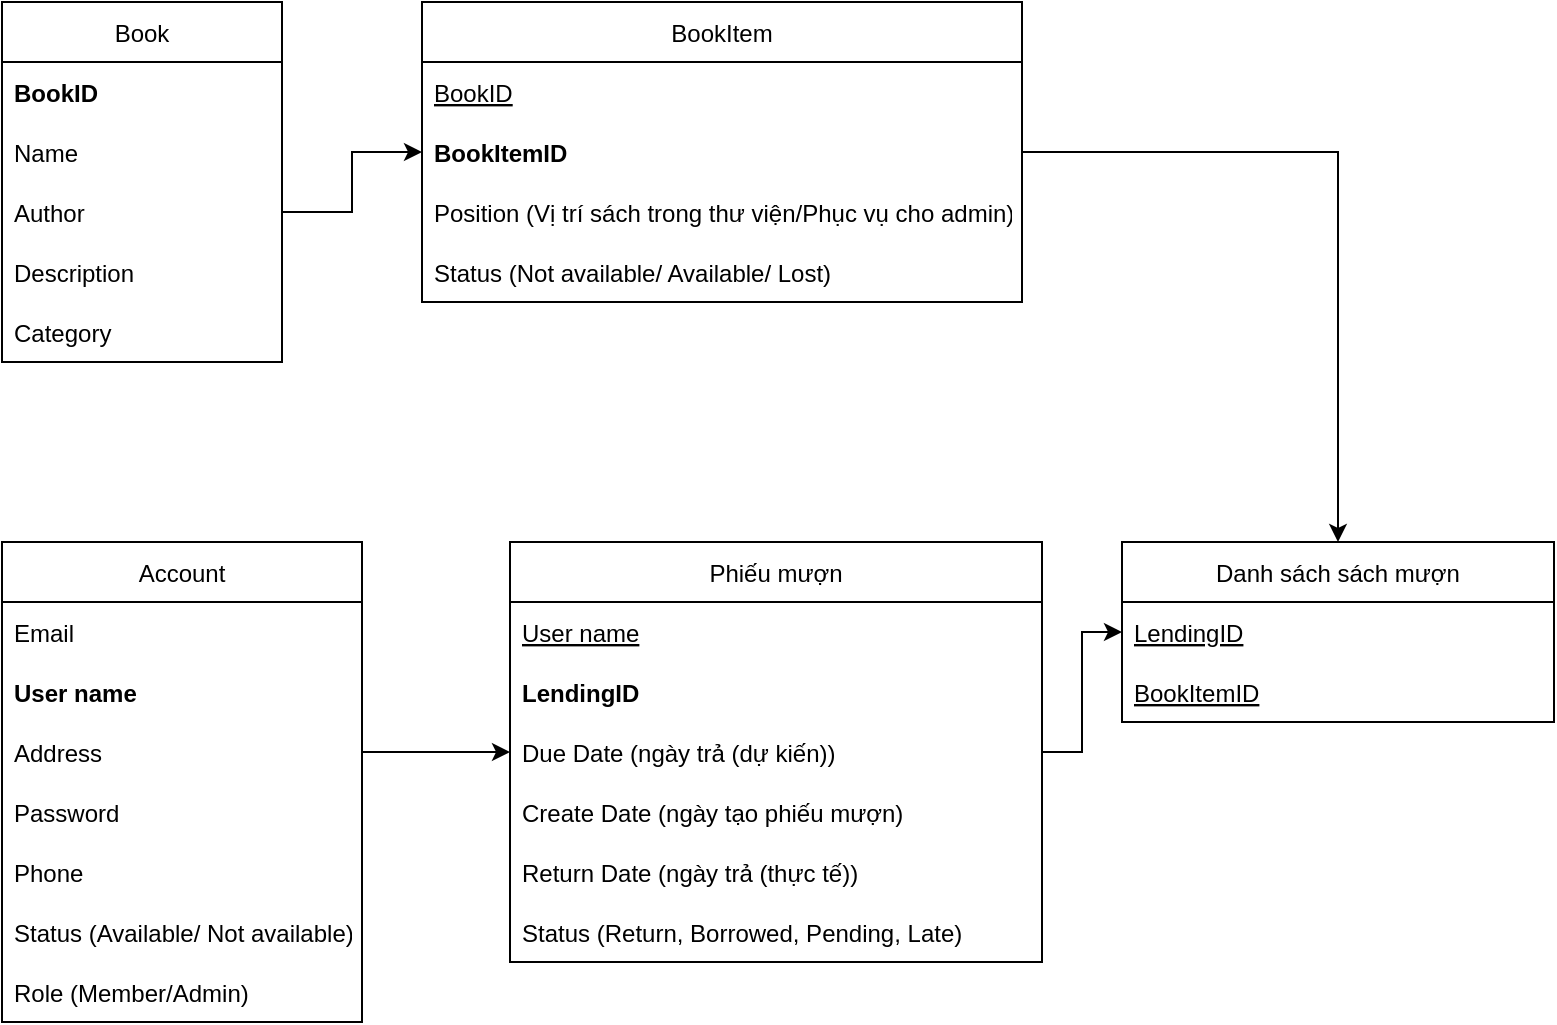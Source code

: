 <mxfile version="16.5.1" type="device" pages="2"><diagram id="zMWxypA3gCwiK3by62gy" name="Trang-1"><mxGraphModel dx="946" dy="596" grid="1" gridSize="10" guides="1" tooltips="1" connect="1" arrows="1" fold="1" page="1" pageScale="1" pageWidth="827" pageHeight="1169" math="0" shadow="0"><root><mxCell id="0"/><mxCell id="1" parent="0"/><mxCell id="9sSzbKdwNSKsp9DKQHF--1" value="Book" style="swimlane;fontStyle=0;childLayout=stackLayout;horizontal=1;startSize=30;horizontalStack=0;resizeParent=1;resizeParentMax=0;resizeLast=0;collapsible=1;marginBottom=0;" vertex="1" parent="1"><mxGeometry x="20" y="40" width="140" height="180" as="geometry"/></mxCell><mxCell id="9sSzbKdwNSKsp9DKQHF--2" value="BookID" style="text;strokeColor=none;fillColor=none;align=left;verticalAlign=middle;spacingLeft=4;spacingRight=4;overflow=hidden;points=[[0,0.5],[1,0.5]];portConstraint=eastwest;rotatable=0;fontStyle=1" vertex="1" parent="9sSzbKdwNSKsp9DKQHF--1"><mxGeometry y="30" width="140" height="30" as="geometry"/></mxCell><mxCell id="9sSzbKdwNSKsp9DKQHF--3" value="Name" style="text;strokeColor=none;fillColor=none;align=left;verticalAlign=middle;spacingLeft=4;spacingRight=4;overflow=hidden;points=[[0,0.5],[1,0.5]];portConstraint=eastwest;rotatable=0;" vertex="1" parent="9sSzbKdwNSKsp9DKQHF--1"><mxGeometry y="60" width="140" height="30" as="geometry"/></mxCell><mxCell id="9sSzbKdwNSKsp9DKQHF--6" value="Author" style="text;strokeColor=none;fillColor=none;align=left;verticalAlign=middle;spacingLeft=4;spacingRight=4;overflow=hidden;points=[[0,0.5],[1,0.5]];portConstraint=eastwest;rotatable=0;" vertex="1" parent="9sSzbKdwNSKsp9DKQHF--1"><mxGeometry y="90" width="140" height="30" as="geometry"/></mxCell><mxCell id="9sSzbKdwNSKsp9DKQHF--5" value="Description" style="text;strokeColor=none;fillColor=none;align=left;verticalAlign=middle;spacingLeft=4;spacingRight=4;overflow=hidden;points=[[0,0.5],[1,0.5]];portConstraint=eastwest;rotatable=0;" vertex="1" parent="9sSzbKdwNSKsp9DKQHF--1"><mxGeometry y="120" width="140" height="30" as="geometry"/></mxCell><mxCell id="9sSzbKdwNSKsp9DKQHF--4" value="Category" style="text;strokeColor=none;fillColor=none;align=left;verticalAlign=middle;spacingLeft=4;spacingRight=4;overflow=hidden;points=[[0,0.5],[1,0.5]];portConstraint=eastwest;rotatable=0;" vertex="1" parent="9sSzbKdwNSKsp9DKQHF--1"><mxGeometry y="150" width="140" height="30" as="geometry"/></mxCell><mxCell id="9sSzbKdwNSKsp9DKQHF--8" value="BookItem" style="swimlane;fontStyle=0;childLayout=stackLayout;horizontal=1;startSize=30;horizontalStack=0;resizeParent=1;resizeParentMax=0;resizeLast=0;collapsible=1;marginBottom=0;" vertex="1" parent="1"><mxGeometry x="230" y="40" width="300" height="150" as="geometry"/></mxCell><mxCell id="9sSzbKdwNSKsp9DKQHF--9" value="BookID" style="text;strokeColor=none;fillColor=none;align=left;verticalAlign=middle;spacingLeft=4;spacingRight=4;overflow=hidden;points=[[0,0.5],[1,0.5]];portConstraint=eastwest;rotatable=0;fontStyle=4" vertex="1" parent="9sSzbKdwNSKsp9DKQHF--8"><mxGeometry y="30" width="300" height="30" as="geometry"/></mxCell><mxCell id="9sSzbKdwNSKsp9DKQHF--10" value="BookItemID" style="text;strokeColor=none;fillColor=none;align=left;verticalAlign=middle;spacingLeft=4;spacingRight=4;overflow=hidden;points=[[0,0.5],[1,0.5]];portConstraint=eastwest;rotatable=0;fontStyle=1" vertex="1" parent="9sSzbKdwNSKsp9DKQHF--8"><mxGeometry y="60" width="300" height="30" as="geometry"/></mxCell><mxCell id="9sSzbKdwNSKsp9DKQHF--16" value="Position (Vị trí sách trong thư viện/Phục vụ cho admin)" style="text;strokeColor=none;fillColor=none;align=left;verticalAlign=middle;spacingLeft=4;spacingRight=4;overflow=hidden;points=[[0,0.5],[1,0.5]];portConstraint=eastwest;rotatable=0;" vertex="1" parent="9sSzbKdwNSKsp9DKQHF--8"><mxGeometry y="90" width="300" height="30" as="geometry"/></mxCell><mxCell id="9sSzbKdwNSKsp9DKQHF--15" value="Status (Not available/ Available/ Lost)" style="text;strokeColor=none;fillColor=none;align=left;verticalAlign=middle;spacingLeft=4;spacingRight=4;overflow=hidden;points=[[0,0.5],[1,0.5]];portConstraint=eastwest;rotatable=0;" vertex="1" parent="9sSzbKdwNSKsp9DKQHF--8"><mxGeometry y="120" width="300" height="30" as="geometry"/></mxCell><mxCell id="9sSzbKdwNSKsp9DKQHF--17" value="Account" style="swimlane;fontStyle=0;childLayout=stackLayout;horizontal=1;startSize=30;horizontalStack=0;resizeParent=1;resizeParentMax=0;resizeLast=0;collapsible=1;marginBottom=0;" vertex="1" parent="1"><mxGeometry x="20" y="310" width="180" height="240" as="geometry"/></mxCell><mxCell id="9sSzbKdwNSKsp9DKQHF--21" value="Email" style="text;strokeColor=none;fillColor=none;align=left;verticalAlign=middle;spacingLeft=4;spacingRight=4;overflow=hidden;points=[[0,0.5],[1,0.5]];portConstraint=eastwest;rotatable=0;" vertex="1" parent="9sSzbKdwNSKsp9DKQHF--17"><mxGeometry y="30" width="180" height="30" as="geometry"/></mxCell><mxCell id="9sSzbKdwNSKsp9DKQHF--61" value="User name" style="text;strokeColor=none;fillColor=none;align=left;verticalAlign=middle;spacingLeft=4;spacingRight=4;overflow=hidden;points=[[0,0.5],[1,0.5]];portConstraint=eastwest;rotatable=0;fontStyle=1" vertex="1" parent="9sSzbKdwNSKsp9DKQHF--17"><mxGeometry y="60" width="180" height="30" as="geometry"/></mxCell><mxCell id="9sSzbKdwNSKsp9DKQHF--20" value="Address" style="text;strokeColor=none;fillColor=none;align=left;verticalAlign=middle;spacingLeft=4;spacingRight=4;overflow=hidden;points=[[0,0.5],[1,0.5]];portConstraint=eastwest;rotatable=0;" vertex="1" parent="9sSzbKdwNSKsp9DKQHF--17"><mxGeometry y="90" width="180" height="30" as="geometry"/></mxCell><mxCell id="9sSzbKdwNSKsp9DKQHF--19" value="Password" style="text;strokeColor=none;fillColor=none;align=left;verticalAlign=middle;spacingLeft=4;spacingRight=4;overflow=hidden;points=[[0,0.5],[1,0.5]];portConstraint=eastwest;rotatable=0;" vertex="1" parent="9sSzbKdwNSKsp9DKQHF--17"><mxGeometry y="120" width="180" height="30" as="geometry"/></mxCell><mxCell id="9sSzbKdwNSKsp9DKQHF--22" value="Phone" style="text;strokeColor=none;fillColor=none;align=left;verticalAlign=middle;spacingLeft=4;spacingRight=4;overflow=hidden;points=[[0,0.5],[1,0.5]];portConstraint=eastwest;rotatable=0;" vertex="1" parent="9sSzbKdwNSKsp9DKQHF--17"><mxGeometry y="150" width="180" height="30" as="geometry"/></mxCell><mxCell id="9sSzbKdwNSKsp9DKQHF--63" value="Status (Available/ Not available)" style="text;strokeColor=none;fillColor=none;align=left;verticalAlign=middle;spacingLeft=4;spacingRight=4;overflow=hidden;points=[[0,0.5],[1,0.5]];portConstraint=eastwest;rotatable=0;" vertex="1" parent="9sSzbKdwNSKsp9DKQHF--17"><mxGeometry y="180" width="180" height="30" as="geometry"/></mxCell><mxCell id="9sSzbKdwNSKsp9DKQHF--59" value="Role (Member/Admin)" style="text;strokeColor=none;fillColor=none;align=left;verticalAlign=middle;spacingLeft=4;spacingRight=4;overflow=hidden;points=[[0,0.5],[1,0.5]];portConstraint=eastwest;rotatable=0;" vertex="1" parent="9sSzbKdwNSKsp9DKQHF--17"><mxGeometry y="210" width="180" height="30" as="geometry"/></mxCell><mxCell id="9sSzbKdwNSKsp9DKQHF--25" value="Phiếu mượn" style="swimlane;fontStyle=0;childLayout=stackLayout;horizontal=1;startSize=30;horizontalStack=0;resizeParent=1;resizeParentMax=0;resizeLast=0;collapsible=1;marginBottom=0;" vertex="1" parent="1"><mxGeometry x="274" y="310" width="266" height="210" as="geometry"/></mxCell><mxCell id="9sSzbKdwNSKsp9DKQHF--26" value="User name" style="text;strokeColor=none;fillColor=none;align=left;verticalAlign=middle;spacingLeft=4;spacingRight=4;overflow=hidden;points=[[0,0.5],[1,0.5]];portConstraint=eastwest;rotatable=0;fontStyle=4" vertex="1" parent="9sSzbKdwNSKsp9DKQHF--25"><mxGeometry y="30" width="266" height="30" as="geometry"/></mxCell><mxCell id="9sSzbKdwNSKsp9DKQHF--27" value="LendingID" style="text;strokeColor=none;fillColor=none;align=left;verticalAlign=middle;spacingLeft=4;spacingRight=4;overflow=hidden;points=[[0,0.5],[1,0.5]];portConstraint=eastwest;rotatable=0;fontStyle=1" vertex="1" parent="9sSzbKdwNSKsp9DKQHF--25"><mxGeometry y="60" width="266" height="30" as="geometry"/></mxCell><mxCell id="9sSzbKdwNSKsp9DKQHF--28" value="Due Date (ngày trả (dự kiến))" style="text;strokeColor=none;fillColor=none;align=left;verticalAlign=middle;spacingLeft=4;spacingRight=4;overflow=hidden;points=[[0,0.5],[1,0.5]];portConstraint=eastwest;rotatable=0;" vertex="1" parent="9sSzbKdwNSKsp9DKQHF--25"><mxGeometry y="90" width="266" height="30" as="geometry"/></mxCell><mxCell id="9sSzbKdwNSKsp9DKQHF--29" value="Create Date (ngày tạo phiếu mượn)" style="text;strokeColor=none;fillColor=none;align=left;verticalAlign=middle;spacingLeft=4;spacingRight=4;overflow=hidden;points=[[0,0.5],[1,0.5]];portConstraint=eastwest;rotatable=0;" vertex="1" parent="9sSzbKdwNSKsp9DKQHF--25"><mxGeometry y="120" width="266" height="30" as="geometry"/></mxCell><mxCell id="9sSzbKdwNSKsp9DKQHF--30" value="Return Date (ngày trả (thực tế))" style="text;strokeColor=none;fillColor=none;align=left;verticalAlign=middle;spacingLeft=4;spacingRight=4;overflow=hidden;points=[[0,0.5],[1,0.5]];portConstraint=eastwest;rotatable=0;" vertex="1" parent="9sSzbKdwNSKsp9DKQHF--25"><mxGeometry y="150" width="266" height="30" as="geometry"/></mxCell><mxCell id="9sSzbKdwNSKsp9DKQHF--32" value="Status (Return, Borrowed, Pending, Late)" style="text;strokeColor=none;fillColor=none;align=left;verticalAlign=middle;spacingLeft=4;spacingRight=4;overflow=hidden;points=[[0,0.5],[1,0.5]];portConstraint=eastwest;rotatable=0;" vertex="1" parent="9sSzbKdwNSKsp9DKQHF--25"><mxGeometry y="180" width="266" height="30" as="geometry"/></mxCell><mxCell id="9sSzbKdwNSKsp9DKQHF--33" value="Danh sách sách mượn" style="swimlane;fontStyle=0;childLayout=stackLayout;horizontal=1;startSize=30;horizontalStack=0;resizeParent=1;resizeParentMax=0;resizeLast=0;collapsible=1;marginBottom=0;" vertex="1" parent="1"><mxGeometry x="580" y="310" width="216" height="90" as="geometry"/></mxCell><mxCell id="9sSzbKdwNSKsp9DKQHF--34" value="LendingID" style="text;strokeColor=none;fillColor=none;align=left;verticalAlign=middle;spacingLeft=4;spacingRight=4;overflow=hidden;points=[[0,0.5],[1,0.5]];portConstraint=eastwest;rotatable=0;fontStyle=4" vertex="1" parent="9sSzbKdwNSKsp9DKQHF--33"><mxGeometry y="30" width="216" height="30" as="geometry"/></mxCell><mxCell id="9sSzbKdwNSKsp9DKQHF--35" value="BookItemID" style="text;strokeColor=none;fillColor=none;align=left;verticalAlign=middle;spacingLeft=4;spacingRight=4;overflow=hidden;points=[[0,0.5],[1,0.5]];portConstraint=eastwest;rotatable=0;fontStyle=4" vertex="1" parent="9sSzbKdwNSKsp9DKQHF--33"><mxGeometry y="60" width="216" height="30" as="geometry"/></mxCell><mxCell id="9sSzbKdwNSKsp9DKQHF--53" style="edgeStyle=orthogonalEdgeStyle;rounded=0;orthogonalLoop=1;jettySize=auto;html=1;" edge="1" parent="1" source="9sSzbKdwNSKsp9DKQHF--6" target="9sSzbKdwNSKsp9DKQHF--10"><mxGeometry relative="1" as="geometry"/></mxCell><mxCell id="9sSzbKdwNSKsp9DKQHF--54" style="edgeStyle=orthogonalEdgeStyle;rounded=0;orthogonalLoop=1;jettySize=auto;html=1;entryX=0.5;entryY=0;entryDx=0;entryDy=0;" edge="1" parent="1" source="9sSzbKdwNSKsp9DKQHF--10" target="9sSzbKdwNSKsp9DKQHF--33"><mxGeometry relative="1" as="geometry"/></mxCell><mxCell id="9sSzbKdwNSKsp9DKQHF--55" style="edgeStyle=orthogonalEdgeStyle;rounded=0;orthogonalLoop=1;jettySize=auto;html=1;" edge="1" parent="1" source="9sSzbKdwNSKsp9DKQHF--20" target="9sSzbKdwNSKsp9DKQHF--28"><mxGeometry relative="1" as="geometry"/></mxCell><mxCell id="9sSzbKdwNSKsp9DKQHF--56" style="edgeStyle=orthogonalEdgeStyle;rounded=0;orthogonalLoop=1;jettySize=auto;html=1;entryX=0;entryY=0.5;entryDx=0;entryDy=0;" edge="1" parent="1" source="9sSzbKdwNSKsp9DKQHF--28" target="9sSzbKdwNSKsp9DKQHF--34"><mxGeometry relative="1" as="geometry"/></mxCell></root></mxGraphModel></diagram><diagram id="rzIebNrR_lcQB4I-xnlm" name="Trang-2"><mxGraphModel dx="1362" dy="725" grid="1" gridSize="10" guides="1" tooltips="1" connect="1" arrows="1" fold="1" page="1" pageScale="1" pageWidth="827" pageHeight="1169" math="0" shadow="0"><root><mxCell id="-nDzpbZxPdxNppu8kCDw-0"/><mxCell id="-nDzpbZxPdxNppu8kCDw-1" parent="-nDzpbZxPdxNppu8kCDw-0"/><mxCell id="-nDzpbZxPdxNppu8kCDw-2" value="User" style="shape=umlActor;verticalLabelPosition=bottom;verticalAlign=top;html=1;outlineConnect=0;" vertex="1" parent="-nDzpbZxPdxNppu8kCDw-1"><mxGeometry x="347" y="270" width="30" height="60" as="geometry"/></mxCell><mxCell id="-nDzpbZxPdxNppu8kCDw-5" value="Xem giỏ sách mượn" style="ellipse;whiteSpace=wrap;html=1;" vertex="1" parent="-nDzpbZxPdxNppu8kCDw-1"><mxGeometry x="137" y="260" width="120" height="80" as="geometry"/></mxCell><mxCell id="-nDzpbZxPdxNppu8kCDw-7" value="" style="endArrow=none;html=1;rounded=0;exitX=1;exitY=0.5;exitDx=0;exitDy=0;" edge="1" parent="-nDzpbZxPdxNppu8kCDw-1" source="-nDzpbZxPdxNppu8kCDw-5" target="-nDzpbZxPdxNppu8kCDw-2"><mxGeometry width="50" height="50" relative="1" as="geometry"><mxPoint x="207" y="460" as="sourcePoint"/><mxPoint x="257" y="410" as="targetPoint"/></mxGeometry></mxCell><mxCell id="-nDzpbZxPdxNppu8kCDw-14" value="Extends" style="edgeStyle=none;rounded=0;orthogonalLoop=1;jettySize=auto;html=1;dashed=1;" edge="1" parent="-nDzpbZxPdxNppu8kCDw-1" source="-nDzpbZxPdxNppu8kCDw-8" target="-nDzpbZxPdxNppu8kCDw-5"><mxGeometry relative="1" as="geometry"/></mxCell><mxCell id="-nDzpbZxPdxNppu8kCDw-8" value="&amp;nbsp;Mượn sách" style="ellipse;whiteSpace=wrap;html=1;" vertex="1" parent="-nDzpbZxPdxNppu8kCDw-1"><mxGeometry y="180" width="120" height="80" as="geometry"/></mxCell><mxCell id="-nDzpbZxPdxNppu8kCDw-11" style="rounded=0;orthogonalLoop=1;jettySize=auto;html=1;entryX=0.067;entryY=0.763;entryDx=0;entryDy=0;dashed=1;entryPerimeter=0;" edge="1" parent="-nDzpbZxPdxNppu8kCDw-1" source="-nDzpbZxPdxNppu8kCDw-9" target="-nDzpbZxPdxNppu8kCDw-5"><mxGeometry relative="1" as="geometry"/></mxCell><mxCell id="-nDzpbZxPdxNppu8kCDw-12" value="Extends" style="edgeLabel;html=1;align=center;verticalAlign=middle;resizable=0;points=[];" vertex="1" connectable="0" parent="-nDzpbZxPdxNppu8kCDw-11"><mxGeometry x="0.324" y="-3" relative="1" as="geometry"><mxPoint x="-11" y="4" as="offset"/></mxGeometry></mxCell><mxCell id="-nDzpbZxPdxNppu8kCDw-9" value="Xoá sách khỏi danh sách mượn" style="ellipse;whiteSpace=wrap;html=1;" vertex="1" parent="-nDzpbZxPdxNppu8kCDw-1"><mxGeometry x="-40" y="310" width="120" height="80" as="geometry"/></mxCell><mxCell id="-nDzpbZxPdxNppu8kCDw-13" value="Extends" style="edgeStyle=none;rounded=0;orthogonalLoop=1;jettySize=auto;html=1;dashed=1;" edge="1" parent="-nDzpbZxPdxNppu8kCDw-1" source="-nDzpbZxPdxNppu8kCDw-10" target="-nDzpbZxPdxNppu8kCDw-5"><mxGeometry relative="1" as="geometry"/></mxCell><mxCell id="-nDzpbZxPdxNppu8kCDw-10" value="Điều chỉnh số lượng sách" style="ellipse;whiteSpace=wrap;html=1;" vertex="1" parent="-nDzpbZxPdxNppu8kCDw-1"><mxGeometry x="80" y="390" width="120" height="80" as="geometry"/></mxCell><mxCell id="-nDzpbZxPdxNppu8kCDw-15" value="Sửa thông tin tài khoản" style="ellipse;whiteSpace=wrap;html=1;" vertex="1" parent="-nDzpbZxPdxNppu8kCDw-1"><mxGeometry x="327" y="120" width="120" height="80" as="geometry"/></mxCell><mxCell id="-nDzpbZxPdxNppu8kCDw-16" value="" style="endArrow=none;html=1;rounded=0;entryX=0.5;entryY=1;entryDx=0;entryDy=0;" edge="1" parent="-nDzpbZxPdxNppu8kCDw-1" source="-nDzpbZxPdxNppu8kCDw-2" target="-nDzpbZxPdxNppu8kCDw-15"><mxGeometry width="50" height="50" relative="1" as="geometry"><mxPoint x="307" y="240" as="sourcePoint"/><mxPoint x="407" y="260" as="targetPoint"/></mxGeometry></mxCell><mxCell id="-nDzpbZxPdxNppu8kCDw-18" value="Extends" style="edgeStyle=none;rounded=0;orthogonalLoop=1;jettySize=auto;html=1;dashed=1;" edge="1" parent="-nDzpbZxPdxNppu8kCDw-1" source="-nDzpbZxPdxNppu8kCDw-17" target="-nDzpbZxPdxNppu8kCDw-15"><mxGeometry relative="1" as="geometry"/></mxCell><mxCell id="-nDzpbZxPdxNppu8kCDw-17" value="Thay đổi thông tin cá nhân" style="ellipse;whiteSpace=wrap;html=1;" vertex="1" parent="-nDzpbZxPdxNppu8kCDw-1"><mxGeometry x="337" width="120" height="80" as="geometry"/></mxCell><mxCell id="-nDzpbZxPdxNppu8kCDw-20" value="Đăng xuất" style="ellipse;whiteSpace=wrap;html=1;" vertex="1" parent="-nDzpbZxPdxNppu8kCDw-1"><mxGeometry x="187" y="120" width="120" height="80" as="geometry"/></mxCell><mxCell id="-nDzpbZxPdxNppu8kCDw-21" value="" style="endArrow=none;html=1;rounded=0;entryX=0.658;entryY=0.988;entryDx=0;entryDy=0;entryPerimeter=0;" edge="1" parent="-nDzpbZxPdxNppu8kCDw-1" source="-nDzpbZxPdxNppu8kCDw-2" target="-nDzpbZxPdxNppu8kCDw-20"><mxGeometry width="50" height="50" relative="1" as="geometry"><mxPoint x="407" y="260" as="sourcePoint"/><mxPoint x="507" y="280" as="targetPoint"/></mxGeometry></mxCell><mxCell id="-nDzpbZxPdxNppu8kCDw-22" value="Xem danh sách các sách" style="ellipse;whiteSpace=wrap;html=1;" vertex="1" parent="-nDzpbZxPdxNppu8kCDw-1"><mxGeometry x="427" y="260" width="120" height="80" as="geometry"/></mxCell><mxCell id="-nDzpbZxPdxNppu8kCDw-23" value="" style="endArrow=none;html=1;rounded=0;entryX=0;entryY=0.5;entryDx=0;entryDy=0;" edge="1" parent="-nDzpbZxPdxNppu8kCDw-1" source="-nDzpbZxPdxNppu8kCDw-2" target="-nDzpbZxPdxNppu8kCDw-22"><mxGeometry width="50" height="50" relative="1" as="geometry"><mxPoint x="407" y="260" as="sourcePoint"/><mxPoint x="507" y="280" as="targetPoint"/></mxGeometry></mxCell><mxCell id="-nDzpbZxPdxNppu8kCDw-25" value="Extends" style="edgeStyle=none;rounded=0;orthogonalLoop=1;jettySize=auto;html=1;dashed=1;" edge="1" parent="-nDzpbZxPdxNppu8kCDw-1" source="-nDzpbZxPdxNppu8kCDw-24" target="-nDzpbZxPdxNppu8kCDw-22"><mxGeometry relative="1" as="geometry"/></mxCell><mxCell id="-nDzpbZxPdxNppu8kCDw-24" value="&amp;nbsp;Tìm kiếm sách" style="ellipse;whiteSpace=wrap;html=1;" vertex="1" parent="-nDzpbZxPdxNppu8kCDw-1"><mxGeometry x="517" y="90" width="120" height="80" as="geometry"/></mxCell><mxCell id="-nDzpbZxPdxNppu8kCDw-27" value="Extends" style="edgeStyle=none;rounded=0;orthogonalLoop=1;jettySize=auto;html=1;dashed=1;" edge="1" parent="-nDzpbZxPdxNppu8kCDw-1" source="-nDzpbZxPdxNppu8kCDw-26" target="-nDzpbZxPdxNppu8kCDw-22"><mxGeometry relative="1" as="geometry"/></mxCell><mxCell id="-nDzpbZxPdxNppu8kCDw-26" value="&amp;nbsp;Lọc danh sách sách" style="ellipse;whiteSpace=wrap;html=1;" vertex="1" parent="-nDzpbZxPdxNppu8kCDw-1"><mxGeometry x="627" y="180" width="120" height="80" as="geometry"/></mxCell><mxCell id="-nDzpbZxPdxNppu8kCDw-29" value="Extends" style="edgeStyle=none;rounded=0;orthogonalLoop=1;jettySize=auto;html=1;dashed=1;" edge="1" parent="-nDzpbZxPdxNppu8kCDw-1" source="-nDzpbZxPdxNppu8kCDw-28" target="-nDzpbZxPdxNppu8kCDw-22"><mxGeometry relative="1" as="geometry"/></mxCell><mxCell id="-nDzpbZxPdxNppu8kCDw-37" style="edgeStyle=none;rounded=0;orthogonalLoop=1;jettySize=auto;html=1;dashed=1;entryX=1;entryY=0.5;entryDx=0;entryDy=0;" edge="1" parent="-nDzpbZxPdxNppu8kCDw-1" source="-nDzpbZxPdxNppu8kCDw-28" target="-nDzpbZxPdxNppu8kCDw-35"><mxGeometry relative="1" as="geometry"><mxPoint x="467" y="530" as="targetPoint"/></mxGeometry></mxCell><mxCell id="-nDzpbZxPdxNppu8kCDw-38" value="Extends" style="edgeLabel;html=1;align=center;verticalAlign=middle;resizable=0;points=[];" vertex="1" connectable="0" parent="-nDzpbZxPdxNppu8kCDw-37"><mxGeometry x="0.244" y="2" relative="1" as="geometry"><mxPoint as="offset"/></mxGeometry></mxCell><mxCell id="-nDzpbZxPdxNppu8kCDw-28" value="&amp;nbsp;Xem chi tiết thông tin sách" style="ellipse;whiteSpace=wrap;html=1;" vertex="1" parent="-nDzpbZxPdxNppu8kCDw-1"><mxGeometry x="557" y="390" width="120" height="80" as="geometry"/></mxCell><mxCell id="-nDzpbZxPdxNppu8kCDw-31" style="edgeStyle=none;rounded=0;orthogonalLoop=1;jettySize=auto;html=1;dashed=1;" edge="1" parent="-nDzpbZxPdxNppu8kCDw-1" source="-nDzpbZxPdxNppu8kCDw-30" target="-nDzpbZxPdxNppu8kCDw-28"><mxGeometry relative="1" as="geometry"/></mxCell><mxCell id="-nDzpbZxPdxNppu8kCDw-32" value="Extends" style="edgeLabel;html=1;align=center;verticalAlign=middle;resizable=0;points=[];" vertex="1" connectable="0" parent="-nDzpbZxPdxNppu8kCDw-31"><mxGeometry x="-0.276" y="-1" relative="1" as="geometry"><mxPoint x="-11" y="-2" as="offset"/></mxGeometry></mxCell><mxCell id="-nDzpbZxPdxNppu8kCDw-30" value="Thêm vào giỏ sách mượn" style="ellipse;whiteSpace=wrap;html=1;" vertex="1" parent="-nDzpbZxPdxNppu8kCDw-1"><mxGeometry x="707" y="310" width="120" height="80" as="geometry"/></mxCell><mxCell id="-nDzpbZxPdxNppu8kCDw-34" value="Extends" style="edgeStyle=none;rounded=0;orthogonalLoop=1;jettySize=auto;html=1;dashed=1;" edge="1" parent="-nDzpbZxPdxNppu8kCDw-1" source="-nDzpbZxPdxNppu8kCDw-33" target="-nDzpbZxPdxNppu8kCDw-28"><mxGeometry relative="1" as="geometry"/></mxCell><mxCell id="-nDzpbZxPdxNppu8kCDw-33" value="Đánh giá sách" style="ellipse;whiteSpace=wrap;html=1;" vertex="1" parent="-nDzpbZxPdxNppu8kCDw-1"><mxGeometry x="707" y="480" width="120" height="80" as="geometry"/></mxCell><mxCell id="-nDzpbZxPdxNppu8kCDw-35" value="Xem danh sách phiếu mượn" style="ellipse;whiteSpace=wrap;html=1;" vertex="1" parent="-nDzpbZxPdxNppu8kCDw-1"><mxGeometry x="287" y="410" width="120" height="80" as="geometry"/></mxCell><mxCell id="-nDzpbZxPdxNppu8kCDw-36" value="" style="endArrow=none;html=1;rounded=0;exitX=0.592;exitY=-0.025;exitDx=0;exitDy=0;exitPerimeter=0;" edge="1" parent="-nDzpbZxPdxNppu8kCDw-1" source="-nDzpbZxPdxNppu8kCDw-35" target="-nDzpbZxPdxNppu8kCDw-2"><mxGeometry width="50" height="50" relative="1" as="geometry"><mxPoint x="247" y="270" as="sourcePoint"/><mxPoint x="347" y="290" as="targetPoint"/></mxGeometry></mxCell><mxCell id="-nDzpbZxPdxNppu8kCDw-40" value="Extends" style="edgeStyle=none;rounded=0;orthogonalLoop=1;jettySize=auto;html=1;dashed=1;" edge="1" parent="-nDzpbZxPdxNppu8kCDw-1" source="-nDzpbZxPdxNppu8kCDw-39" target="-nDzpbZxPdxNppu8kCDw-35"><mxGeometry relative="1" as="geometry"/></mxCell><mxCell id="-nDzpbZxPdxNppu8kCDw-39" value="Trả sách" style="ellipse;whiteSpace=wrap;html=1;" vertex="1" parent="-nDzpbZxPdxNppu8kCDw-1"><mxGeometry x="457" y="490" width="120" height="80" as="geometry"/></mxCell><mxCell id="-nDzpbZxPdxNppu8kCDw-41" value="Admin" style="shape=umlActor;verticalLabelPosition=bottom;verticalAlign=top;html=1;outlineConnect=0;" vertex="1" parent="-nDzpbZxPdxNppu8kCDw-1"><mxGeometry x="-150" y="880" width="30" height="60" as="geometry"/></mxCell><mxCell id="-nDzpbZxPdxNppu8kCDw-45" style="edgeStyle=none;rounded=0;orthogonalLoop=1;jettySize=auto;html=1;dashed=1;" edge="1" parent="-nDzpbZxPdxNppu8kCDw-1" source="-nDzpbZxPdxNppu8kCDw-42" target="-nDzpbZxPdxNppu8kCDw-44"><mxGeometry relative="1" as="geometry"/></mxCell><mxCell id="-nDzpbZxPdxNppu8kCDw-46" value="Include" style="edgeLabel;html=1;align=center;verticalAlign=middle;resizable=0;points=[];" vertex="1" connectable="0" parent="-nDzpbZxPdxNppu8kCDw-45"><mxGeometry x="-0.324" y="-1" relative="1" as="geometry"><mxPoint as="offset"/></mxGeometry></mxCell><mxCell id="-nDzpbZxPdxNppu8kCDw-48" style="edgeStyle=none;rounded=0;orthogonalLoop=1;jettySize=auto;html=1;dashed=1;" edge="1" parent="-nDzpbZxPdxNppu8kCDw-1" source="-nDzpbZxPdxNppu8kCDw-42" target="-nDzpbZxPdxNppu8kCDw-47"><mxGeometry relative="1" as="geometry"/></mxCell><mxCell id="-nDzpbZxPdxNppu8kCDw-49" value="Include" style="edgeLabel;html=1;align=center;verticalAlign=middle;resizable=0;points=[];" vertex="1" connectable="0" parent="-nDzpbZxPdxNppu8kCDw-48"><mxGeometry x="-0.454" y="-1" relative="1" as="geometry"><mxPoint as="offset"/></mxGeometry></mxCell><mxCell id="-nDzpbZxPdxNppu8kCDw-42" value="Quản lý mượn trả sách" style="ellipse;whiteSpace=wrap;html=1;" vertex="1" parent="-nDzpbZxPdxNppu8kCDw-1"><mxGeometry x="-290" y="760" width="120" height="80" as="geometry"/></mxCell><mxCell id="-nDzpbZxPdxNppu8kCDw-43" value="" style="endArrow=none;html=1;rounded=0;" edge="1" parent="-nDzpbZxPdxNppu8kCDw-1" source="-nDzpbZxPdxNppu8kCDw-42" target="-nDzpbZxPdxNppu8kCDw-41"><mxGeometry width="50" height="50" relative="1" as="geometry"><mxPoint x="-190" y="870" as="sourcePoint"/><mxPoint x="-90" y="890" as="targetPoint"/></mxGeometry></mxCell><mxCell id="-nDzpbZxPdxNppu8kCDw-44" value="Quản lý mượn sách" style="ellipse;whiteSpace=wrap;html=1;" vertex="1" parent="-nDzpbZxPdxNppu8kCDw-1"><mxGeometry x="-240" y="620" width="120" height="80" as="geometry"/></mxCell><mxCell id="-nDzpbZxPdxNppu8kCDw-47" value="Quản lý trả sách" style="ellipse;whiteSpace=wrap;html=1;" vertex="1" parent="-nDzpbZxPdxNppu8kCDw-1"><mxGeometry x="-400" y="620" width="120" height="80" as="geometry"/></mxCell><mxCell id="-nDzpbZxPdxNppu8kCDw-50" value="Quản lý sách" style="ellipse;whiteSpace=wrap;html=1;" vertex="1" parent="-nDzpbZxPdxNppu8kCDw-1"><mxGeometry x="-140" y="750" width="120" height="80" as="geometry"/></mxCell><mxCell id="-nDzpbZxPdxNppu8kCDw-51" value="" style="endArrow=none;html=1;rounded=0;exitX=0.5;exitY=1;exitDx=0;exitDy=0;" edge="1" parent="-nDzpbZxPdxNppu8kCDw-1" source="-nDzpbZxPdxNppu8kCDw-50" target="-nDzpbZxPdxNppu8kCDw-41"><mxGeometry width="50" height="50" relative="1" as="geometry"><mxPoint x="-190" y="890" as="sourcePoint"/><mxPoint x="-90" y="910" as="targetPoint"/></mxGeometry></mxCell><mxCell id="-nDzpbZxPdxNppu8kCDw-53" style="edgeStyle=none;rounded=0;orthogonalLoop=1;jettySize=auto;html=1;entryX=0.658;entryY=-0.012;entryDx=0;entryDy=0;entryPerimeter=0;dashed=1;" edge="1" parent="-nDzpbZxPdxNppu8kCDw-1" source="-nDzpbZxPdxNppu8kCDw-52" target="-nDzpbZxPdxNppu8kCDw-50"><mxGeometry relative="1" as="geometry"/></mxCell><mxCell id="-nDzpbZxPdxNppu8kCDw-54" value="Extends" style="edgeLabel;html=1;align=center;verticalAlign=middle;resizable=0;points=[];" vertex="1" connectable="0" parent="-nDzpbZxPdxNppu8kCDw-53"><mxGeometry x="-0.315" y="1" relative="1" as="geometry"><mxPoint as="offset"/></mxGeometry></mxCell><mxCell id="-nDzpbZxPdxNppu8kCDw-57" style="edgeStyle=none;rounded=0;orthogonalLoop=1;jettySize=auto;html=1;entryX=0;entryY=0.5;entryDx=0;entryDy=0;dashed=1;" edge="1" parent="-nDzpbZxPdxNppu8kCDw-1" source="-nDzpbZxPdxNppu8kCDw-52" target="-nDzpbZxPdxNppu8kCDw-55"><mxGeometry relative="1" as="geometry"/></mxCell><mxCell id="-nDzpbZxPdxNppu8kCDw-61" value="Include" style="edgeLabel;html=1;align=center;verticalAlign=middle;resizable=0;points=[];" vertex="1" connectable="0" parent="-nDzpbZxPdxNppu8kCDw-57"><mxGeometry x="-0.101" y="-2" relative="1" as="geometry"><mxPoint as="offset"/></mxGeometry></mxCell><mxCell id="-nDzpbZxPdxNppu8kCDw-62" value="Include" style="edgeStyle=none;rounded=0;orthogonalLoop=1;jettySize=auto;html=1;entryX=0;entryY=0.5;entryDx=0;entryDy=0;dashed=1;" edge="1" parent="-nDzpbZxPdxNppu8kCDw-1" source="-nDzpbZxPdxNppu8kCDw-52" target="-nDzpbZxPdxNppu8kCDw-56"><mxGeometry relative="1" as="geometry"/></mxCell><mxCell id="-nDzpbZxPdxNppu8kCDw-52" value="Thêm sách" style="ellipse;whiteSpace=wrap;html=1;" vertex="1" parent="-nDzpbZxPdxNppu8kCDw-1"><mxGeometry x="-70" y="620" width="120" height="80" as="geometry"/></mxCell><mxCell id="-nDzpbZxPdxNppu8kCDw-55" value="Thêm sách mới" style="ellipse;whiteSpace=wrap;html=1;" vertex="1" parent="-nDzpbZxPdxNppu8kCDw-1"><mxGeometry x="97.03" y="580" width="120" height="80" as="geometry"/></mxCell><mxCell id="-nDzpbZxPdxNppu8kCDw-56" value="Thêm đầu sách hiện có" style="ellipse;whiteSpace=wrap;html=1;" vertex="1" parent="-nDzpbZxPdxNppu8kCDw-1"><mxGeometry x="97.03" y="670" width="120" height="80" as="geometry"/></mxCell><mxCell id="-nDzpbZxPdxNppu8kCDw-63" value="Extends" style="edgeStyle=none;rounded=0;orthogonalLoop=1;jettySize=auto;html=1;dashed=1;entryX=1;entryY=0.5;entryDx=0;entryDy=0;" edge="1" source="-nDzpbZxPdxNppu8kCDw-64" parent="-nDzpbZxPdxNppu8kCDw-1" target="-nDzpbZxPdxNppu8kCDw-50"><mxGeometry relative="1" as="geometry"><mxPoint x="46.999" y="982.28" as="targetPoint"/></mxGeometry></mxCell><mxCell id="-nDzpbZxPdxNppu8kCDw-64" value="&amp;nbsp;Tìm kiếm sách" style="ellipse;whiteSpace=wrap;html=1;" vertex="1" parent="-nDzpbZxPdxNppu8kCDw-1"><mxGeometry x="80.0" y="750" width="120" height="80" as="geometry"/></mxCell><mxCell id="-nDzpbZxPdxNppu8kCDw-65" value="Extends" style="edgeStyle=none;rounded=0;orthogonalLoop=1;jettySize=auto;html=1;dashed=1;" edge="1" source="-nDzpbZxPdxNppu8kCDw-66" parent="-nDzpbZxPdxNppu8kCDw-1" target="-nDzpbZxPdxNppu8kCDw-50"><mxGeometry relative="1" as="geometry"><mxPoint x="78.48" y="999.42" as="targetPoint"/></mxGeometry></mxCell><mxCell id="-nDzpbZxPdxNppu8kCDw-66" value="&amp;nbsp;Lọc danh sách sách" style="ellipse;whiteSpace=wrap;html=1;" vertex="1" parent="-nDzpbZxPdxNppu8kCDw-1"><mxGeometry x="80" y="840" width="120" height="80" as="geometry"/></mxCell><mxCell id="-nDzpbZxPdxNppu8kCDw-67" value="Extends" style="edgeStyle=none;rounded=0;orthogonalLoop=1;jettySize=auto;html=1;dashed=1;" edge="1" source="-nDzpbZxPdxNppu8kCDw-68" parent="-nDzpbZxPdxNppu8kCDw-1" target="-nDzpbZxPdxNppu8kCDw-50"><mxGeometry relative="1" as="geometry"><mxPoint x="60.312" y="1053.282" as="targetPoint"/></mxGeometry></mxCell><mxCell id="-nDzpbZxPdxNppu8kCDw-68" value="&amp;nbsp;Xem chi tiết thông tin sách" style="ellipse;whiteSpace=wrap;html=1;" vertex="1" parent="-nDzpbZxPdxNppu8kCDw-1"><mxGeometry x="-2.842e-14" y="920" width="120" height="80" as="geometry"/></mxCell><mxCell id="-nDzpbZxPdxNppu8kCDw-69" style="edgeStyle=none;rounded=0;orthogonalLoop=1;jettySize=auto;html=1;dashed=1;" edge="1" target="-nDzpbZxPdxNppu8kCDw-68" parent="-nDzpbZxPdxNppu8kCDw-1" source="-nDzpbZxPdxNppu8kCDw-71"><mxGeometry relative="1" as="geometry"><mxPoint x="260.2" y="1095.006" as="sourcePoint"/></mxGeometry></mxCell><mxCell id="-nDzpbZxPdxNppu8kCDw-70" value="Extends" style="edgeLabel;html=1;align=center;verticalAlign=middle;resizable=0;points=[];" vertex="1" connectable="0" parent="-nDzpbZxPdxNppu8kCDw-69"><mxGeometry x="-0.276" y="-1" relative="1" as="geometry"><mxPoint x="-11" y="-2" as="offset"/></mxGeometry></mxCell><mxCell id="-nDzpbZxPdxNppu8kCDw-71" value="&amp;nbsp;Sửa thông tin sách" style="ellipse;whiteSpace=wrap;html=1;" vertex="1" parent="-nDzpbZxPdxNppu8kCDw-1"><mxGeometry x="217.03" y="920" width="120" height="80" as="geometry"/></mxCell><mxCell id="-nDzpbZxPdxNppu8kCDw-73" style="edgeStyle=none;rounded=0;orthogonalLoop=1;jettySize=auto;html=1;dashed=1;" edge="1" parent="-nDzpbZxPdxNppu8kCDw-1" source="-nDzpbZxPdxNppu8kCDw-72" target="-nDzpbZxPdxNppu8kCDw-68"><mxGeometry relative="1" as="geometry"/></mxCell><mxCell id="-nDzpbZxPdxNppu8kCDw-74" value="Extends" style="edgeLabel;html=1;align=center;verticalAlign=middle;resizable=0;points=[];" vertex="1" connectable="0" parent="-nDzpbZxPdxNppu8kCDw-73"><mxGeometry x="0.246" y="3" relative="1" as="geometry"><mxPoint as="offset"/></mxGeometry></mxCell><mxCell id="-nDzpbZxPdxNppu8kCDw-72" value="Thay đổi trạng thái sách (Lost -&amp;gt; Available)" style="ellipse;whiteSpace=wrap;html=1;" vertex="1" parent="-nDzpbZxPdxNppu8kCDw-1"><mxGeometry x="200.0" y="1020" width="120" height="80" as="geometry"/></mxCell><mxCell id="-nDzpbZxPdxNppu8kCDw-75" value="Quản lý tài khoản user" style="ellipse;whiteSpace=wrap;html=1;" vertex="1" parent="-nDzpbZxPdxNppu8kCDw-1"><mxGeometry x="-310" y="950" width="120" height="80" as="geometry"/></mxCell><mxCell id="-nDzpbZxPdxNppu8kCDw-76" value="" style="endArrow=none;html=1;rounded=0;exitX=0.917;exitY=0.238;exitDx=0;exitDy=0;exitPerimeter=0;" edge="1" parent="-nDzpbZxPdxNppu8kCDw-1" source="-nDzpbZxPdxNppu8kCDw-75" target="-nDzpbZxPdxNppu8kCDw-41"><mxGeometry width="50" height="50" relative="1" as="geometry"><mxPoint x="-220" y="880" as="sourcePoint"/><mxPoint x="-120" y="900" as="targetPoint"/></mxGeometry></mxCell><mxCell id="-nDzpbZxPdxNppu8kCDw-79" value="Extends" style="edgeStyle=none;rounded=0;orthogonalLoop=1;jettySize=auto;html=1;dashed=1;" edge="1" parent="-nDzpbZxPdxNppu8kCDw-1" source="-nDzpbZxPdxNppu8kCDw-77" target="-nDzpbZxPdxNppu8kCDw-75"><mxGeometry relative="1" as="geometry"/></mxCell><mxCell id="-nDzpbZxPdxNppu8kCDw-77" value="Tìm kiếm tài khoản" style="ellipse;whiteSpace=wrap;html=1;" vertex="1" parent="-nDzpbZxPdxNppu8kCDw-1"><mxGeometry x="-410" y="850" width="120" height="80" as="geometry"/></mxCell><mxCell id="-nDzpbZxPdxNppu8kCDw-80" value="Extends" style="edgeStyle=none;rounded=0;orthogonalLoop=1;jettySize=auto;html=1;dashed=1;" edge="1" parent="-nDzpbZxPdxNppu8kCDw-1" source="-nDzpbZxPdxNppu8kCDw-78" target="-nDzpbZxPdxNppu8kCDw-75"><mxGeometry relative="1" as="geometry"/></mxCell><mxCell id="-nDzpbZxPdxNppu8kCDw-91" value="Extends" style="edgeStyle=none;rounded=0;orthogonalLoop=1;jettySize=auto;html=1;dashed=1;" edge="1" parent="-nDzpbZxPdxNppu8kCDw-1" source="-nDzpbZxPdxNppu8kCDw-78" target="-nDzpbZxPdxNppu8kCDw-85"><mxGeometry relative="1" as="geometry"/></mxCell><mxCell id="-nDzpbZxPdxNppu8kCDw-78" value="Xem thông tin chi tiết tài khoản" style="ellipse;whiteSpace=wrap;html=1;" vertex="1" parent="-nDzpbZxPdxNppu8kCDw-1"><mxGeometry x="-410" y="1070" width="120" height="80" as="geometry"/></mxCell><mxCell id="-nDzpbZxPdxNppu8kCDw-82" value="Extends" style="edgeStyle=none;rounded=0;orthogonalLoop=1;jettySize=auto;html=1;dashed=1;" edge="1" parent="-nDzpbZxPdxNppu8kCDw-1" source="-nDzpbZxPdxNppu8kCDw-81" target="-nDzpbZxPdxNppu8kCDw-78"><mxGeometry relative="1" as="geometry"/></mxCell><mxCell id="-nDzpbZxPdxNppu8kCDw-81" value="Xem lịch sử mượn của tài khoản" style="ellipse;whiteSpace=wrap;html=1;" vertex="1" parent="-nDzpbZxPdxNppu8kCDw-1"><mxGeometry x="-520" y="1190" width="120" height="80" as="geometry"/></mxCell><mxCell id="-nDzpbZxPdxNppu8kCDw-84" value="Extends" style="edgeStyle=none;rounded=0;orthogonalLoop=1;jettySize=auto;html=1;dashed=1;" edge="1" parent="-nDzpbZxPdxNppu8kCDw-1" source="-nDzpbZxPdxNppu8kCDw-83" target="-nDzpbZxPdxNppu8kCDw-78"><mxGeometry relative="1" as="geometry"/></mxCell><mxCell id="-nDzpbZxPdxNppu8kCDw-83" value="Khoá tài khoản" style="ellipse;whiteSpace=wrap;html=1;" vertex="1" parent="-nDzpbZxPdxNppu8kCDw-1"><mxGeometry x="-350" y="1200" width="120" height="80" as="geometry"/></mxCell><mxCell id="-nDzpbZxPdxNppu8kCDw-85" value="Quản lý đánh giá sách" style="ellipse;whiteSpace=wrap;html=1;" vertex="1" parent="-nDzpbZxPdxNppu8kCDw-1"><mxGeometry x="-100" y="1040" width="120" height="80" as="geometry"/></mxCell><mxCell id="-nDzpbZxPdxNppu8kCDw-87" value="" style="endArrow=none;html=1;rounded=0;entryX=0.5;entryY=0;entryDx=0;entryDy=0;" edge="1" parent="-nDzpbZxPdxNppu8kCDw-1" source="-nDzpbZxPdxNppu8kCDw-41" target="-nDzpbZxPdxNppu8kCDw-85"><mxGeometry width="50" height="50" relative="1" as="geometry"><mxPoint x="-290" y="970" as="sourcePoint"/><mxPoint x="-190" y="990" as="targetPoint"/></mxGeometry></mxCell><mxCell id="-nDzpbZxPdxNppu8kCDw-90" value="Extends" style="edgeStyle=none;rounded=0;orthogonalLoop=1;jettySize=auto;html=1;entryX=0.5;entryY=1;entryDx=0;entryDy=0;dashed=1;" edge="1" parent="-nDzpbZxPdxNppu8kCDw-1" source="-nDzpbZxPdxNppu8kCDw-88" target="-nDzpbZxPdxNppu8kCDw-85"><mxGeometry relative="1" as="geometry"/></mxCell><mxCell id="-nDzpbZxPdxNppu8kCDw-88" value="Ẩn đánh giá sách vi phạm" style="ellipse;whiteSpace=wrap;html=1;" vertex="1" parent="-nDzpbZxPdxNppu8kCDw-1"><mxGeometry x="-70" y="1190" width="120" height="80" as="geometry"/></mxCell></root></mxGraphModel></diagram></mxfile>